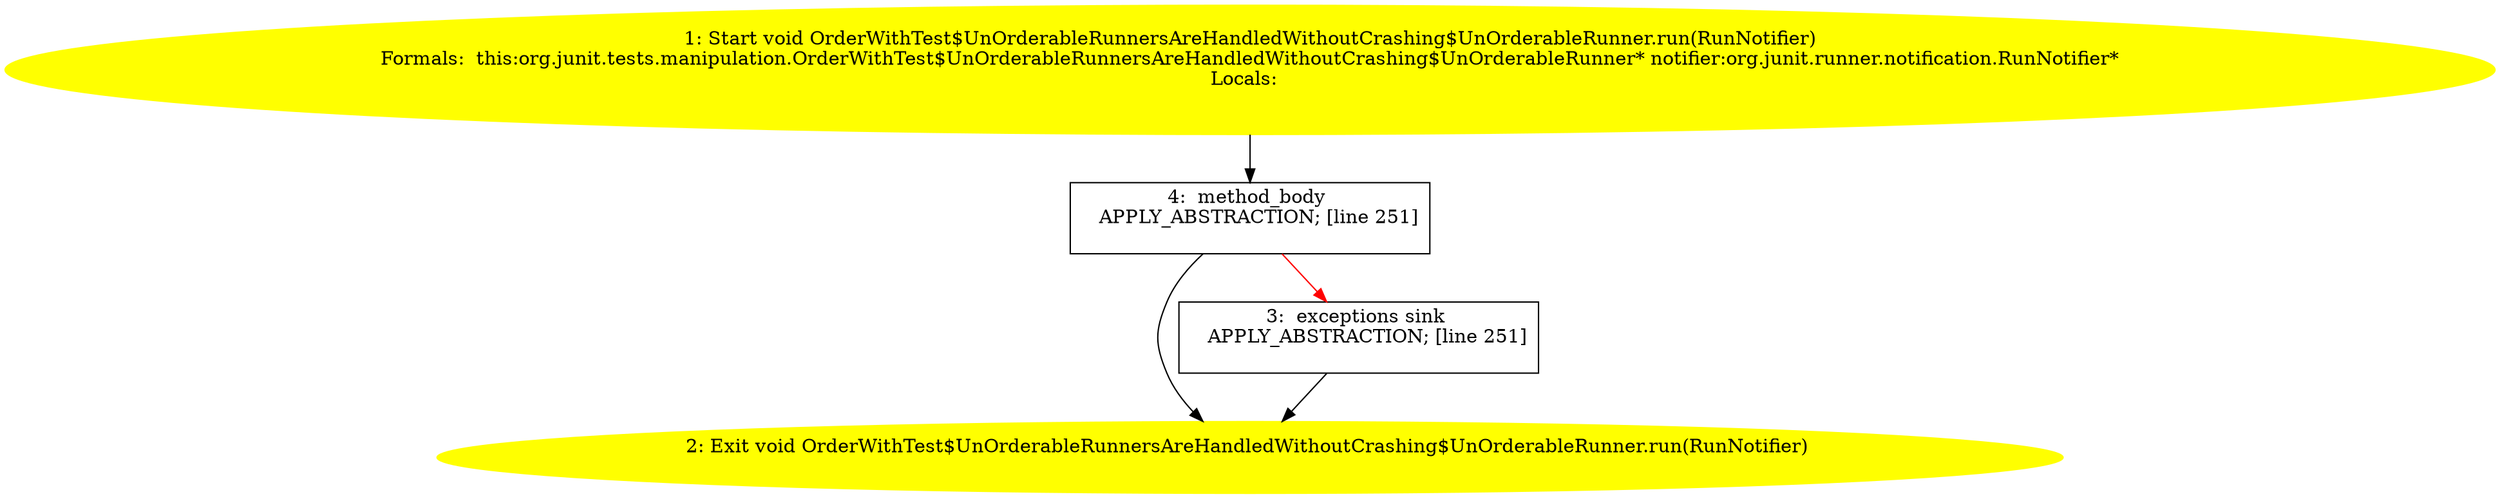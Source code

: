 /* @generated */
digraph cfg {
"org.junit.tests.manipulation.OrderWithTest$UnOrderableRunnersAreHandledWithoutCrashing$UnOrderableRu.3eedf79b0c4a1fd90acebc64376e40bb_1" [label="1: Start void OrderWithTest$UnOrderableRunnersAreHandledWithoutCrashing$UnOrderableRunner.run(RunNotifier)\nFormals:  this:org.junit.tests.manipulation.OrderWithTest$UnOrderableRunnersAreHandledWithoutCrashing$UnOrderableRunner* notifier:org.junit.runner.notification.RunNotifier*\nLocals:  \n  " color=yellow style=filled]
	

	 "org.junit.tests.manipulation.OrderWithTest$UnOrderableRunnersAreHandledWithoutCrashing$UnOrderableRu.3eedf79b0c4a1fd90acebc64376e40bb_1" -> "org.junit.tests.manipulation.OrderWithTest$UnOrderableRunnersAreHandledWithoutCrashing$UnOrderableRu.3eedf79b0c4a1fd90acebc64376e40bb_4" ;
"org.junit.tests.manipulation.OrderWithTest$UnOrderableRunnersAreHandledWithoutCrashing$UnOrderableRu.3eedf79b0c4a1fd90acebc64376e40bb_2" [label="2: Exit void OrderWithTest$UnOrderableRunnersAreHandledWithoutCrashing$UnOrderableRunner.run(RunNotifier) \n  " color=yellow style=filled]
	

"org.junit.tests.manipulation.OrderWithTest$UnOrderableRunnersAreHandledWithoutCrashing$UnOrderableRu.3eedf79b0c4a1fd90acebc64376e40bb_3" [label="3:  exceptions sink \n   APPLY_ABSTRACTION; [line 251]\n " shape="box"]
	

	 "org.junit.tests.manipulation.OrderWithTest$UnOrderableRunnersAreHandledWithoutCrashing$UnOrderableRu.3eedf79b0c4a1fd90acebc64376e40bb_3" -> "org.junit.tests.manipulation.OrderWithTest$UnOrderableRunnersAreHandledWithoutCrashing$UnOrderableRu.3eedf79b0c4a1fd90acebc64376e40bb_2" ;
"org.junit.tests.manipulation.OrderWithTest$UnOrderableRunnersAreHandledWithoutCrashing$UnOrderableRu.3eedf79b0c4a1fd90acebc64376e40bb_4" [label="4:  method_body \n   APPLY_ABSTRACTION; [line 251]\n " shape="box"]
	

	 "org.junit.tests.manipulation.OrderWithTest$UnOrderableRunnersAreHandledWithoutCrashing$UnOrderableRu.3eedf79b0c4a1fd90acebc64376e40bb_4" -> "org.junit.tests.manipulation.OrderWithTest$UnOrderableRunnersAreHandledWithoutCrashing$UnOrderableRu.3eedf79b0c4a1fd90acebc64376e40bb_2" ;
	 "org.junit.tests.manipulation.OrderWithTest$UnOrderableRunnersAreHandledWithoutCrashing$UnOrderableRu.3eedf79b0c4a1fd90acebc64376e40bb_4" -> "org.junit.tests.manipulation.OrderWithTest$UnOrderableRunnersAreHandledWithoutCrashing$UnOrderableRu.3eedf79b0c4a1fd90acebc64376e40bb_3" [color="red" ];
}
